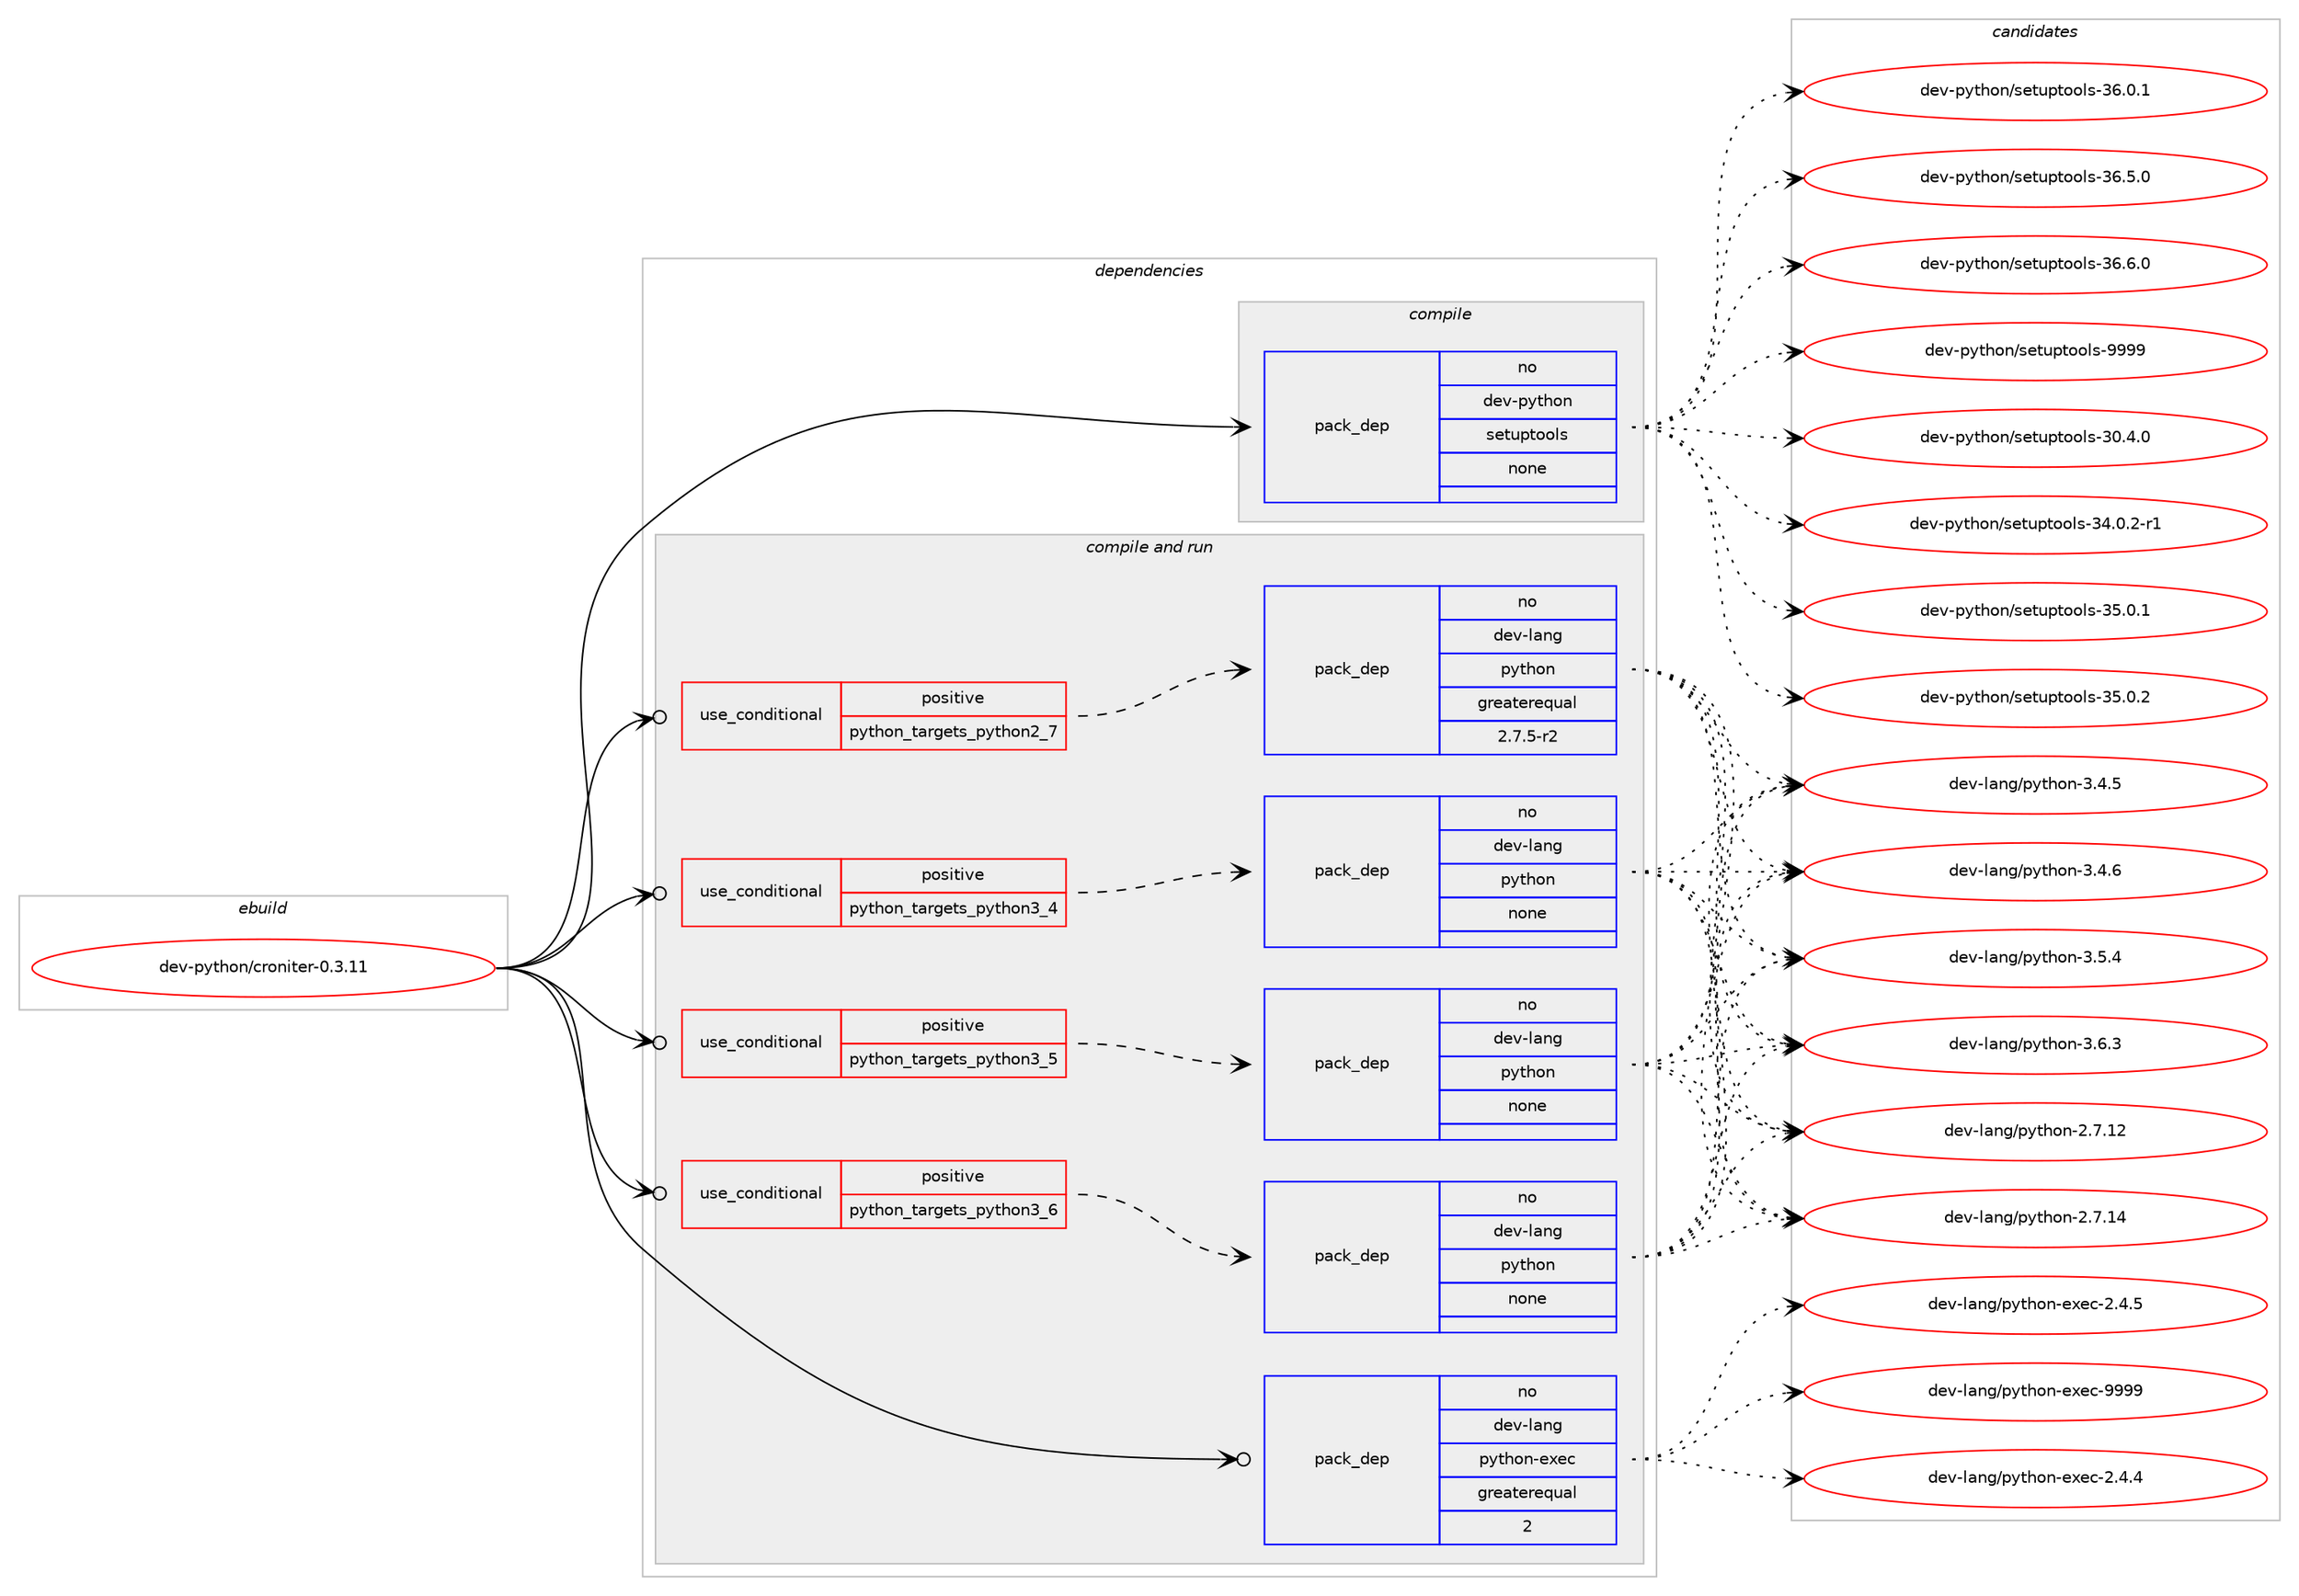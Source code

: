 digraph prolog {

# *************
# Graph options
# *************

newrank=true;
concentrate=true;
compound=true;
graph [rankdir=LR,fontname=Helvetica,fontsize=10,ranksep=1.5];#, ranksep=2.5, nodesep=0.2];
edge  [arrowhead=vee];
node  [fontname=Helvetica,fontsize=10];

# **********
# The ebuild
# **********

subgraph cluster_leftcol {
color=gray;
rank=same;
label=<<i>ebuild</i>>;
id [label="dev-python/croniter-0.3.11", color=red, width=4, href="../dev-python/croniter-0.3.11.svg"];
}

# ****************
# The dependencies
# ****************

subgraph cluster_midcol {
color=gray;
label=<<i>dependencies</i>>;
subgraph cluster_compile {
fillcolor="#eeeeee";
style=filled;
label=<<i>compile</i>>;
subgraph pack116793 {
dependency151602 [label=<<TABLE BORDER="0" CELLBORDER="1" CELLSPACING="0" CELLPADDING="4" WIDTH="220"><TR><TD ROWSPAN="6" CELLPADDING="30">pack_dep</TD></TR><TR><TD WIDTH="110">no</TD></TR><TR><TD>dev-python</TD></TR><TR><TD>setuptools</TD></TR><TR><TD>none</TD></TR><TR><TD></TD></TR></TABLE>>, shape=none, color=blue];
}
id:e -> dependency151602:w [weight=20,style="solid",arrowhead="vee"];
}
subgraph cluster_compileandrun {
fillcolor="#eeeeee";
style=filled;
label=<<i>compile and run</i>>;
subgraph cond30983 {
dependency151603 [label=<<TABLE BORDER="0" CELLBORDER="1" CELLSPACING="0" CELLPADDING="4"><TR><TD ROWSPAN="3" CELLPADDING="10">use_conditional</TD></TR><TR><TD>positive</TD></TR><TR><TD>python_targets_python2_7</TD></TR></TABLE>>, shape=none, color=red];
subgraph pack116794 {
dependency151604 [label=<<TABLE BORDER="0" CELLBORDER="1" CELLSPACING="0" CELLPADDING="4" WIDTH="220"><TR><TD ROWSPAN="6" CELLPADDING="30">pack_dep</TD></TR><TR><TD WIDTH="110">no</TD></TR><TR><TD>dev-lang</TD></TR><TR><TD>python</TD></TR><TR><TD>greaterequal</TD></TR><TR><TD>2.7.5-r2</TD></TR></TABLE>>, shape=none, color=blue];
}
dependency151603:e -> dependency151604:w [weight=20,style="dashed",arrowhead="vee"];
}
id:e -> dependency151603:w [weight=20,style="solid",arrowhead="odotvee"];
subgraph cond30984 {
dependency151605 [label=<<TABLE BORDER="0" CELLBORDER="1" CELLSPACING="0" CELLPADDING="4"><TR><TD ROWSPAN="3" CELLPADDING="10">use_conditional</TD></TR><TR><TD>positive</TD></TR><TR><TD>python_targets_python3_4</TD></TR></TABLE>>, shape=none, color=red];
subgraph pack116795 {
dependency151606 [label=<<TABLE BORDER="0" CELLBORDER="1" CELLSPACING="0" CELLPADDING="4" WIDTH="220"><TR><TD ROWSPAN="6" CELLPADDING="30">pack_dep</TD></TR><TR><TD WIDTH="110">no</TD></TR><TR><TD>dev-lang</TD></TR><TR><TD>python</TD></TR><TR><TD>none</TD></TR><TR><TD></TD></TR></TABLE>>, shape=none, color=blue];
}
dependency151605:e -> dependency151606:w [weight=20,style="dashed",arrowhead="vee"];
}
id:e -> dependency151605:w [weight=20,style="solid",arrowhead="odotvee"];
subgraph cond30985 {
dependency151607 [label=<<TABLE BORDER="0" CELLBORDER="1" CELLSPACING="0" CELLPADDING="4"><TR><TD ROWSPAN="3" CELLPADDING="10">use_conditional</TD></TR><TR><TD>positive</TD></TR><TR><TD>python_targets_python3_5</TD></TR></TABLE>>, shape=none, color=red];
subgraph pack116796 {
dependency151608 [label=<<TABLE BORDER="0" CELLBORDER="1" CELLSPACING="0" CELLPADDING="4" WIDTH="220"><TR><TD ROWSPAN="6" CELLPADDING="30">pack_dep</TD></TR><TR><TD WIDTH="110">no</TD></TR><TR><TD>dev-lang</TD></TR><TR><TD>python</TD></TR><TR><TD>none</TD></TR><TR><TD></TD></TR></TABLE>>, shape=none, color=blue];
}
dependency151607:e -> dependency151608:w [weight=20,style="dashed",arrowhead="vee"];
}
id:e -> dependency151607:w [weight=20,style="solid",arrowhead="odotvee"];
subgraph cond30986 {
dependency151609 [label=<<TABLE BORDER="0" CELLBORDER="1" CELLSPACING="0" CELLPADDING="4"><TR><TD ROWSPAN="3" CELLPADDING="10">use_conditional</TD></TR><TR><TD>positive</TD></TR><TR><TD>python_targets_python3_6</TD></TR></TABLE>>, shape=none, color=red];
subgraph pack116797 {
dependency151610 [label=<<TABLE BORDER="0" CELLBORDER="1" CELLSPACING="0" CELLPADDING="4" WIDTH="220"><TR><TD ROWSPAN="6" CELLPADDING="30">pack_dep</TD></TR><TR><TD WIDTH="110">no</TD></TR><TR><TD>dev-lang</TD></TR><TR><TD>python</TD></TR><TR><TD>none</TD></TR><TR><TD></TD></TR></TABLE>>, shape=none, color=blue];
}
dependency151609:e -> dependency151610:w [weight=20,style="dashed",arrowhead="vee"];
}
id:e -> dependency151609:w [weight=20,style="solid",arrowhead="odotvee"];
subgraph pack116798 {
dependency151611 [label=<<TABLE BORDER="0" CELLBORDER="1" CELLSPACING="0" CELLPADDING="4" WIDTH="220"><TR><TD ROWSPAN="6" CELLPADDING="30">pack_dep</TD></TR><TR><TD WIDTH="110">no</TD></TR><TR><TD>dev-lang</TD></TR><TR><TD>python-exec</TD></TR><TR><TD>greaterequal</TD></TR><TR><TD>2</TD></TR></TABLE>>, shape=none, color=blue];
}
id:e -> dependency151611:w [weight=20,style="solid",arrowhead="odotvee"];
}
subgraph cluster_run {
fillcolor="#eeeeee";
style=filled;
label=<<i>run</i>>;
}
}

# **************
# The candidates
# **************

subgraph cluster_choices {
rank=same;
color=gray;
label=<<i>candidates</i>>;

subgraph choice116793 {
color=black;
nodesep=1;
choice100101118451121211161041111104711510111611711211611111110811545514846524648 [label="dev-python/setuptools-30.4.0", color=red, width=4,href="../dev-python/setuptools-30.4.0.svg"];
choice1001011184511212111610411111047115101116117112116111111108115455152464846504511449 [label="dev-python/setuptools-34.0.2-r1", color=red, width=4,href="../dev-python/setuptools-34.0.2-r1.svg"];
choice100101118451121211161041111104711510111611711211611111110811545515346484649 [label="dev-python/setuptools-35.0.1", color=red, width=4,href="../dev-python/setuptools-35.0.1.svg"];
choice100101118451121211161041111104711510111611711211611111110811545515346484650 [label="dev-python/setuptools-35.0.2", color=red, width=4,href="../dev-python/setuptools-35.0.2.svg"];
choice100101118451121211161041111104711510111611711211611111110811545515446484649 [label="dev-python/setuptools-36.0.1", color=red, width=4,href="../dev-python/setuptools-36.0.1.svg"];
choice100101118451121211161041111104711510111611711211611111110811545515446534648 [label="dev-python/setuptools-36.5.0", color=red, width=4,href="../dev-python/setuptools-36.5.0.svg"];
choice100101118451121211161041111104711510111611711211611111110811545515446544648 [label="dev-python/setuptools-36.6.0", color=red, width=4,href="../dev-python/setuptools-36.6.0.svg"];
choice10010111845112121116104111110471151011161171121161111111081154557575757 [label="dev-python/setuptools-9999", color=red, width=4,href="../dev-python/setuptools-9999.svg"];
dependency151602:e -> choice100101118451121211161041111104711510111611711211611111110811545514846524648:w [style=dotted,weight="100"];
dependency151602:e -> choice1001011184511212111610411111047115101116117112116111111108115455152464846504511449:w [style=dotted,weight="100"];
dependency151602:e -> choice100101118451121211161041111104711510111611711211611111110811545515346484649:w [style=dotted,weight="100"];
dependency151602:e -> choice100101118451121211161041111104711510111611711211611111110811545515346484650:w [style=dotted,weight="100"];
dependency151602:e -> choice100101118451121211161041111104711510111611711211611111110811545515446484649:w [style=dotted,weight="100"];
dependency151602:e -> choice100101118451121211161041111104711510111611711211611111110811545515446534648:w [style=dotted,weight="100"];
dependency151602:e -> choice100101118451121211161041111104711510111611711211611111110811545515446544648:w [style=dotted,weight="100"];
dependency151602:e -> choice10010111845112121116104111110471151011161171121161111111081154557575757:w [style=dotted,weight="100"];
}
subgraph choice116794 {
color=black;
nodesep=1;
choice10010111845108971101034711212111610411111045504655464950 [label="dev-lang/python-2.7.12", color=red, width=4,href="../dev-lang/python-2.7.12.svg"];
choice10010111845108971101034711212111610411111045504655464952 [label="dev-lang/python-2.7.14", color=red, width=4,href="../dev-lang/python-2.7.14.svg"];
choice100101118451089711010347112121116104111110455146524653 [label="dev-lang/python-3.4.5", color=red, width=4,href="../dev-lang/python-3.4.5.svg"];
choice100101118451089711010347112121116104111110455146524654 [label="dev-lang/python-3.4.6", color=red, width=4,href="../dev-lang/python-3.4.6.svg"];
choice100101118451089711010347112121116104111110455146534652 [label="dev-lang/python-3.5.4", color=red, width=4,href="../dev-lang/python-3.5.4.svg"];
choice100101118451089711010347112121116104111110455146544651 [label="dev-lang/python-3.6.3", color=red, width=4,href="../dev-lang/python-3.6.3.svg"];
dependency151604:e -> choice10010111845108971101034711212111610411111045504655464950:w [style=dotted,weight="100"];
dependency151604:e -> choice10010111845108971101034711212111610411111045504655464952:w [style=dotted,weight="100"];
dependency151604:e -> choice100101118451089711010347112121116104111110455146524653:w [style=dotted,weight="100"];
dependency151604:e -> choice100101118451089711010347112121116104111110455146524654:w [style=dotted,weight="100"];
dependency151604:e -> choice100101118451089711010347112121116104111110455146534652:w [style=dotted,weight="100"];
dependency151604:e -> choice100101118451089711010347112121116104111110455146544651:w [style=dotted,weight="100"];
}
subgraph choice116795 {
color=black;
nodesep=1;
choice10010111845108971101034711212111610411111045504655464950 [label="dev-lang/python-2.7.12", color=red, width=4,href="../dev-lang/python-2.7.12.svg"];
choice10010111845108971101034711212111610411111045504655464952 [label="dev-lang/python-2.7.14", color=red, width=4,href="../dev-lang/python-2.7.14.svg"];
choice100101118451089711010347112121116104111110455146524653 [label="dev-lang/python-3.4.5", color=red, width=4,href="../dev-lang/python-3.4.5.svg"];
choice100101118451089711010347112121116104111110455146524654 [label="dev-lang/python-3.4.6", color=red, width=4,href="../dev-lang/python-3.4.6.svg"];
choice100101118451089711010347112121116104111110455146534652 [label="dev-lang/python-3.5.4", color=red, width=4,href="../dev-lang/python-3.5.4.svg"];
choice100101118451089711010347112121116104111110455146544651 [label="dev-lang/python-3.6.3", color=red, width=4,href="../dev-lang/python-3.6.3.svg"];
dependency151606:e -> choice10010111845108971101034711212111610411111045504655464950:w [style=dotted,weight="100"];
dependency151606:e -> choice10010111845108971101034711212111610411111045504655464952:w [style=dotted,weight="100"];
dependency151606:e -> choice100101118451089711010347112121116104111110455146524653:w [style=dotted,weight="100"];
dependency151606:e -> choice100101118451089711010347112121116104111110455146524654:w [style=dotted,weight="100"];
dependency151606:e -> choice100101118451089711010347112121116104111110455146534652:w [style=dotted,weight="100"];
dependency151606:e -> choice100101118451089711010347112121116104111110455146544651:w [style=dotted,weight="100"];
}
subgraph choice116796 {
color=black;
nodesep=1;
choice10010111845108971101034711212111610411111045504655464950 [label="dev-lang/python-2.7.12", color=red, width=4,href="../dev-lang/python-2.7.12.svg"];
choice10010111845108971101034711212111610411111045504655464952 [label="dev-lang/python-2.7.14", color=red, width=4,href="../dev-lang/python-2.7.14.svg"];
choice100101118451089711010347112121116104111110455146524653 [label="dev-lang/python-3.4.5", color=red, width=4,href="../dev-lang/python-3.4.5.svg"];
choice100101118451089711010347112121116104111110455146524654 [label="dev-lang/python-3.4.6", color=red, width=4,href="../dev-lang/python-3.4.6.svg"];
choice100101118451089711010347112121116104111110455146534652 [label="dev-lang/python-3.5.4", color=red, width=4,href="../dev-lang/python-3.5.4.svg"];
choice100101118451089711010347112121116104111110455146544651 [label="dev-lang/python-3.6.3", color=red, width=4,href="../dev-lang/python-3.6.3.svg"];
dependency151608:e -> choice10010111845108971101034711212111610411111045504655464950:w [style=dotted,weight="100"];
dependency151608:e -> choice10010111845108971101034711212111610411111045504655464952:w [style=dotted,weight="100"];
dependency151608:e -> choice100101118451089711010347112121116104111110455146524653:w [style=dotted,weight="100"];
dependency151608:e -> choice100101118451089711010347112121116104111110455146524654:w [style=dotted,weight="100"];
dependency151608:e -> choice100101118451089711010347112121116104111110455146534652:w [style=dotted,weight="100"];
dependency151608:e -> choice100101118451089711010347112121116104111110455146544651:w [style=dotted,weight="100"];
}
subgraph choice116797 {
color=black;
nodesep=1;
choice10010111845108971101034711212111610411111045504655464950 [label="dev-lang/python-2.7.12", color=red, width=4,href="../dev-lang/python-2.7.12.svg"];
choice10010111845108971101034711212111610411111045504655464952 [label="dev-lang/python-2.7.14", color=red, width=4,href="../dev-lang/python-2.7.14.svg"];
choice100101118451089711010347112121116104111110455146524653 [label="dev-lang/python-3.4.5", color=red, width=4,href="../dev-lang/python-3.4.5.svg"];
choice100101118451089711010347112121116104111110455146524654 [label="dev-lang/python-3.4.6", color=red, width=4,href="../dev-lang/python-3.4.6.svg"];
choice100101118451089711010347112121116104111110455146534652 [label="dev-lang/python-3.5.4", color=red, width=4,href="../dev-lang/python-3.5.4.svg"];
choice100101118451089711010347112121116104111110455146544651 [label="dev-lang/python-3.6.3", color=red, width=4,href="../dev-lang/python-3.6.3.svg"];
dependency151610:e -> choice10010111845108971101034711212111610411111045504655464950:w [style=dotted,weight="100"];
dependency151610:e -> choice10010111845108971101034711212111610411111045504655464952:w [style=dotted,weight="100"];
dependency151610:e -> choice100101118451089711010347112121116104111110455146524653:w [style=dotted,weight="100"];
dependency151610:e -> choice100101118451089711010347112121116104111110455146524654:w [style=dotted,weight="100"];
dependency151610:e -> choice100101118451089711010347112121116104111110455146534652:w [style=dotted,weight="100"];
dependency151610:e -> choice100101118451089711010347112121116104111110455146544651:w [style=dotted,weight="100"];
}
subgraph choice116798 {
color=black;
nodesep=1;
choice1001011184510897110103471121211161041111104510112010199455046524652 [label="dev-lang/python-exec-2.4.4", color=red, width=4,href="../dev-lang/python-exec-2.4.4.svg"];
choice1001011184510897110103471121211161041111104510112010199455046524653 [label="dev-lang/python-exec-2.4.5", color=red, width=4,href="../dev-lang/python-exec-2.4.5.svg"];
choice10010111845108971101034711212111610411111045101120101994557575757 [label="dev-lang/python-exec-9999", color=red, width=4,href="../dev-lang/python-exec-9999.svg"];
dependency151611:e -> choice1001011184510897110103471121211161041111104510112010199455046524652:w [style=dotted,weight="100"];
dependency151611:e -> choice1001011184510897110103471121211161041111104510112010199455046524653:w [style=dotted,weight="100"];
dependency151611:e -> choice10010111845108971101034711212111610411111045101120101994557575757:w [style=dotted,weight="100"];
}
}

}
